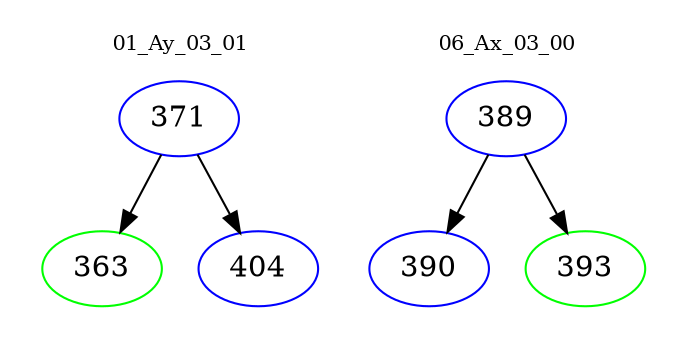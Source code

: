 digraph{
subgraph cluster_0 {
color = white
label = "01_Ay_03_01";
fontsize=10;
T0_371 [label="371", color="blue"]
T0_371 -> T0_363 [color="black"]
T0_363 [label="363", color="green"]
T0_371 -> T0_404 [color="black"]
T0_404 [label="404", color="blue"]
}
subgraph cluster_1 {
color = white
label = "06_Ax_03_00";
fontsize=10;
T1_389 [label="389", color="blue"]
T1_389 -> T1_390 [color="black"]
T1_390 [label="390", color="blue"]
T1_389 -> T1_393 [color="black"]
T1_393 [label="393", color="green"]
}
}
